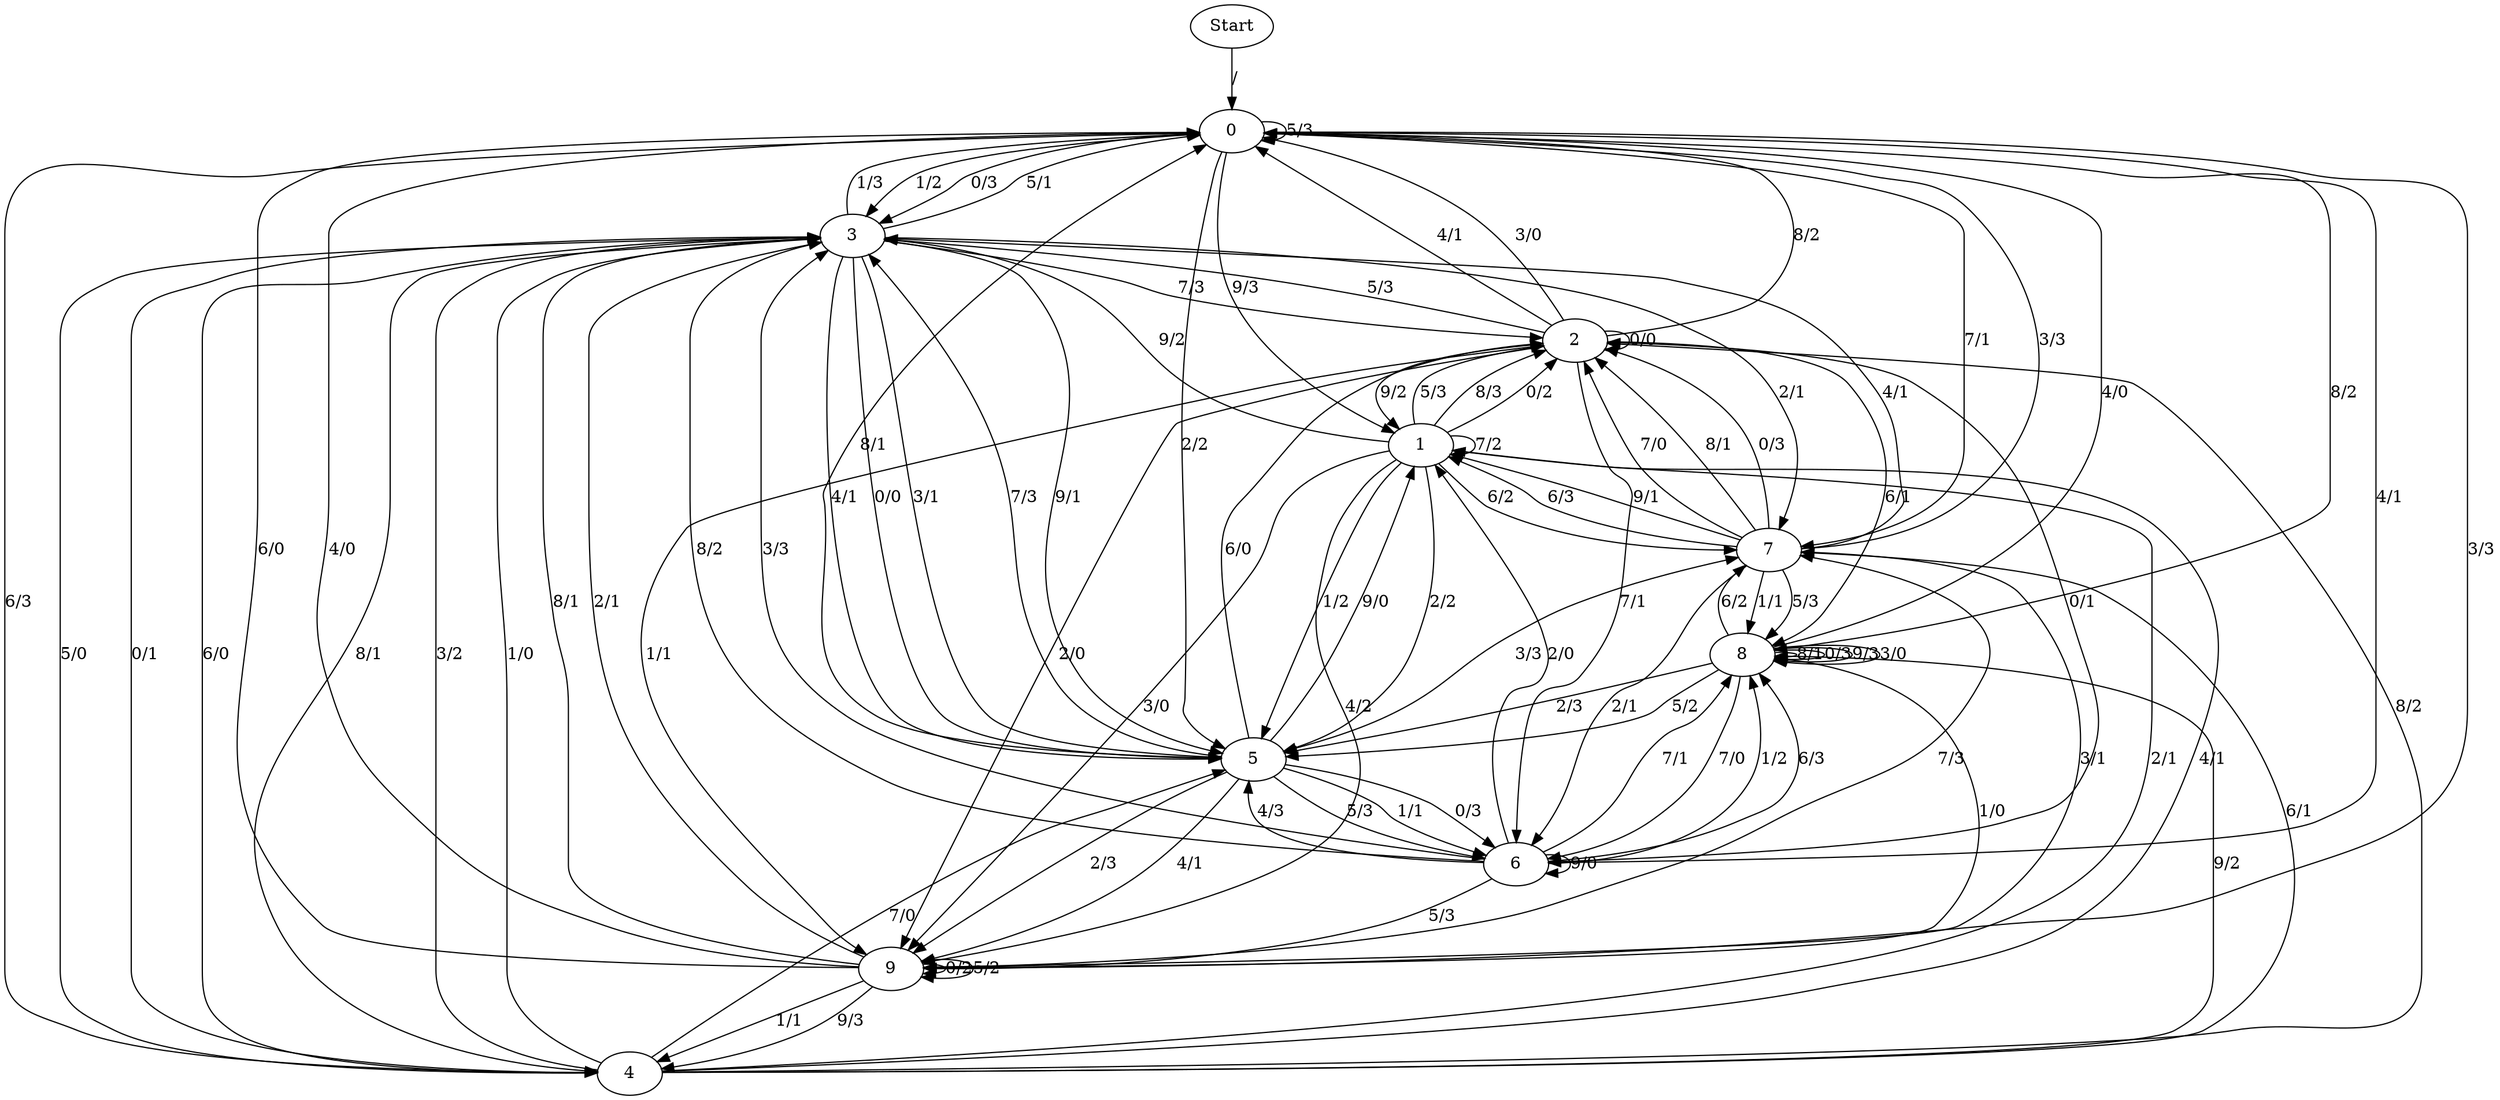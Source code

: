 digraph {
	Start -> 0 [label="/"]
	0 -> 3 [label="1/2"]
	0 -> 6 [label="4/1"]
	0 -> 9 [label="3/3"]
	0 -> 4 [label="6/3"]
	0 -> 3 [label="0/3"]
	0 -> 5 [label="2/2"]
	0 -> 0 [label="5/3"]
	0 -> 7 [label="7/1"]
	0 -> 8 [label="8/2"]
	0 -> 1 [label="9/3"]
	7 -> 3 [label="4/1"]
	7 -> 1 [label="6/3"]
	7 -> 2 [label="7/0"]
	7 -> 0 [label="3/3"]
	7 -> 2 [label="8/1"]
	7 -> 6 [label="2/1"]
	7 -> 8 [label="1/1"]
	7 -> 2 [label="0/3"]
	7 -> 1 [label="9/1"]
	7 -> 8 [label="5/3"]
	8 -> 8 [label="8/1"]
	8 -> 8 [label="0/3"]
	8 -> 9 [label="1/0"]
	8 -> 5 [label="2/3"]
	8 -> 6 [label="7/0"]
	8 -> 5 [label="5/2"]
	8 -> 8 [label="9/3"]
	8 -> 0 [label="4/0"]
	8 -> 7 [label="6/2"]
	8 -> 8 [label="3/0"]
	9 -> 0 [label="6/0"]
	9 -> 3 [label="8/1"]
	9 -> 7 [label="3/1"]
	9 -> 4 [label="1/1"]
	9 -> 0 [label="4/0"]
	9 -> 9 [label="0/2"]
	9 -> 3 [label="2/1"]
	9 -> 9 [label="5/2"]
	9 -> 4 [label="9/3"]
	9 -> 7 [label="7/3"]
	1 -> 7 [label="6/2"]
	1 -> 3 [label="9/2"]
	1 -> 2 [label="5/3"]
	1 -> 5 [label="1/2"]
	1 -> 1 [label="7/2"]
	1 -> 9 [label="3/0"]
	1 -> 9 [label="4/2"]
	1 -> 2 [label="8/3"]
	1 -> 2 [label="0/2"]
	1 -> 5 [label="2/2"]
	3 -> 5 [label="9/1"]
	3 -> 0 [label="5/1"]
	3 -> 4 [label="6/0"]
	3 -> 7 [label="2/1"]
	3 -> 2 [label="7/3"]
	3 -> 0 [label="1/3"]
	3 -> 5 [label="4/1"]
	3 -> 4 [label="8/1"]
	3 -> 5 [label="0/0"]
	3 -> 5 [label="3/1"]
	4 -> 3 [label="3/2"]
	4 -> 3 [label="1/0"]
	4 -> 5 [label="7/0"]
	4 -> 1 [label="2/1"]
	4 -> 1 [label="4/1"]
	4 -> 3 [label="5/0"]
	4 -> 3 [label="0/1"]
	4 -> 2 [label="8/2"]
	4 -> 8 [label="9/2"]
	4 -> 7 [label="6/1"]
	2 -> 0 [label="8/2"]
	2 -> 8 [label="6/1"]
	2 -> 6 [label="7/1"]
	2 -> 9 [label="1/1"]
	2 -> 9 [label="2/0"]
	2 -> 0 [label="4/1"]
	2 -> 1 [label="9/2"]
	2 -> 0 [label="3/0"]
	2 -> 3 [label="5/3"]
	2 -> 2 [label="0/0"]
	6 -> 8 [label="1/2"]
	6 -> 8 [label="6/3"]
	6 -> 5 [label="4/3"]
	6 -> 1 [label="2/0"]
	6 -> 3 [label="3/3"]
	6 -> 3 [label="8/2"]
	6 -> 6 [label="9/0"]
	6 -> 9 [label="5/3"]
	6 -> 8 [label="7/1"]
	6 -> 2 [label="0/1"]
	5 -> 2 [label="6/0"]
	5 -> 9 [label="2/3"]
	5 -> 6 [label="5/3"]
	5 -> 0 [label="8/1"]
	5 -> 1 [label="9/0"]
	5 -> 7 [label="3/3"]
	5 -> 9 [label="4/1"]
	5 -> 3 [label="7/3"]
	5 -> 6 [label="0/3"]
	5 -> 6 [label="1/1"]
}